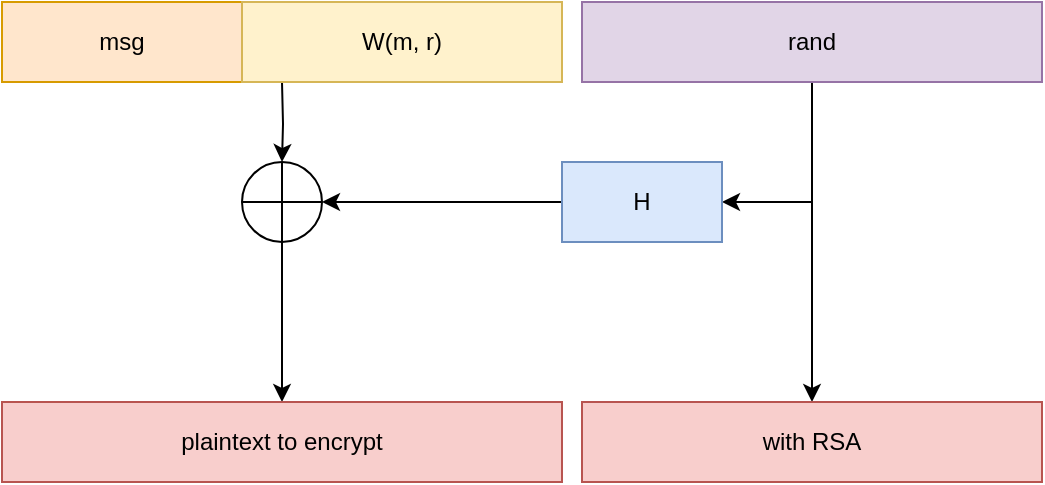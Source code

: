 <mxfile version="26.0.3">
  <diagram name="Page-1" id="9Mlc_pDohq9au5sz95ct">
    <mxGraphModel dx="1364" dy="758" grid="1" gridSize="10" guides="1" tooltips="1" connect="1" arrows="1" fold="1" page="1" pageScale="1" pageWidth="850" pageHeight="1100" math="0" shadow="0">
      <root>
        <mxCell id="0" />
        <mxCell id="1" parent="0" />
        <mxCell id="SGADQLFncghseR_DlppQ-1" value="msg" style="rounded=0;whiteSpace=wrap;html=1;fillColor=#ffe6cc;strokeColor=#d79b00;" vertex="1" parent="1">
          <mxGeometry x="120" y="280" width="120" height="40" as="geometry" />
        </mxCell>
        <mxCell id="SGADQLFncghseR_DlppQ-2" value="" style="edgeStyle=orthogonalEdgeStyle;rounded=0;orthogonalLoop=1;jettySize=auto;html=1;" edge="1" parent="1" target="SGADQLFncghseR_DlppQ-9">
          <mxGeometry relative="1" as="geometry">
            <mxPoint x="260" y="320" as="sourcePoint" />
          </mxGeometry>
        </mxCell>
        <mxCell id="SGADQLFncghseR_DlppQ-3" value="W(m, r)" style="rounded=0;whiteSpace=wrap;html=1;fillColor=#fff2cc;strokeColor=#d6b656;" vertex="1" parent="1">
          <mxGeometry x="240" y="280" width="160" height="40" as="geometry" />
        </mxCell>
        <mxCell id="SGADQLFncghseR_DlppQ-4" style="edgeStyle=orthogonalEdgeStyle;rounded=0;orthogonalLoop=1;jettySize=auto;html=1;entryX=1;entryY=0.5;entryDx=0;entryDy=0;exitX=0.5;exitY=1;exitDx=0;exitDy=0;" edge="1" parent="1" source="SGADQLFncghseR_DlppQ-6" target="SGADQLFncghseR_DlppQ-11">
          <mxGeometry relative="1" as="geometry" />
        </mxCell>
        <mxCell id="SGADQLFncghseR_DlppQ-5" style="edgeStyle=orthogonalEdgeStyle;rounded=0;orthogonalLoop=1;jettySize=auto;html=1;exitX=0.5;exitY=1;exitDx=0;exitDy=0;entryX=0.5;entryY=0;entryDx=0;entryDy=0;" edge="1" parent="1" source="SGADQLFncghseR_DlppQ-6" target="SGADQLFncghseR_DlppQ-17">
          <mxGeometry relative="1" as="geometry">
            <mxPoint x="525" y="440" as="targetPoint" />
          </mxGeometry>
        </mxCell>
        <mxCell id="SGADQLFncghseR_DlppQ-6" value="rand" style="rounded=0;whiteSpace=wrap;html=1;fillColor=#e1d5e7;strokeColor=#9673a6;" vertex="1" parent="1">
          <mxGeometry x="410" y="280" width="230" height="40" as="geometry" />
        </mxCell>
        <mxCell id="SGADQLFncghseR_DlppQ-8" style="edgeStyle=orthogonalEdgeStyle;rounded=0;orthogonalLoop=1;jettySize=auto;html=1;exitX=0.5;exitY=1;exitDx=0;exitDy=0;entryX=0.5;entryY=0;entryDx=0;entryDy=0;" edge="1" parent="1" source="SGADQLFncghseR_DlppQ-9" target="SGADQLFncghseR_DlppQ-16">
          <mxGeometry relative="1" as="geometry" />
        </mxCell>
        <mxCell id="SGADQLFncghseR_DlppQ-9" value="" style="shape=orEllipse;perimeter=ellipsePerimeter;whiteSpace=wrap;html=1;backgroundOutline=1;" vertex="1" parent="1">
          <mxGeometry x="240" y="360" width="40" height="40" as="geometry" />
        </mxCell>
        <mxCell id="SGADQLFncghseR_DlppQ-10" style="edgeStyle=orthogonalEdgeStyle;rounded=0;orthogonalLoop=1;jettySize=auto;html=1;exitX=0;exitY=0.5;exitDx=0;exitDy=0;entryX=1;entryY=0.5;entryDx=0;entryDy=0;" edge="1" parent="1" source="SGADQLFncghseR_DlppQ-11" target="SGADQLFncghseR_DlppQ-9">
          <mxGeometry relative="1" as="geometry" />
        </mxCell>
        <mxCell id="SGADQLFncghseR_DlppQ-11" value="H" style="rounded=0;whiteSpace=wrap;html=1;fillColor=#dae8fc;strokeColor=#6c8ebf;" vertex="1" parent="1">
          <mxGeometry x="400" y="360" width="80" height="40" as="geometry" />
        </mxCell>
        <mxCell id="SGADQLFncghseR_DlppQ-16" value="plaintext to encrypt" style="rounded=0;whiteSpace=wrap;html=1;fillColor=#f8cecc;strokeColor=#b85450;" vertex="1" parent="1">
          <mxGeometry x="120" y="480" width="280" height="40" as="geometry" />
        </mxCell>
        <mxCell id="SGADQLFncghseR_DlppQ-17" value="with RSA" style="rounded=0;whiteSpace=wrap;html=1;fillColor=#f8cecc;strokeColor=#b85450;" vertex="1" parent="1">
          <mxGeometry x="410" y="480" width="230" height="40" as="geometry" />
        </mxCell>
      </root>
    </mxGraphModel>
  </diagram>
</mxfile>
